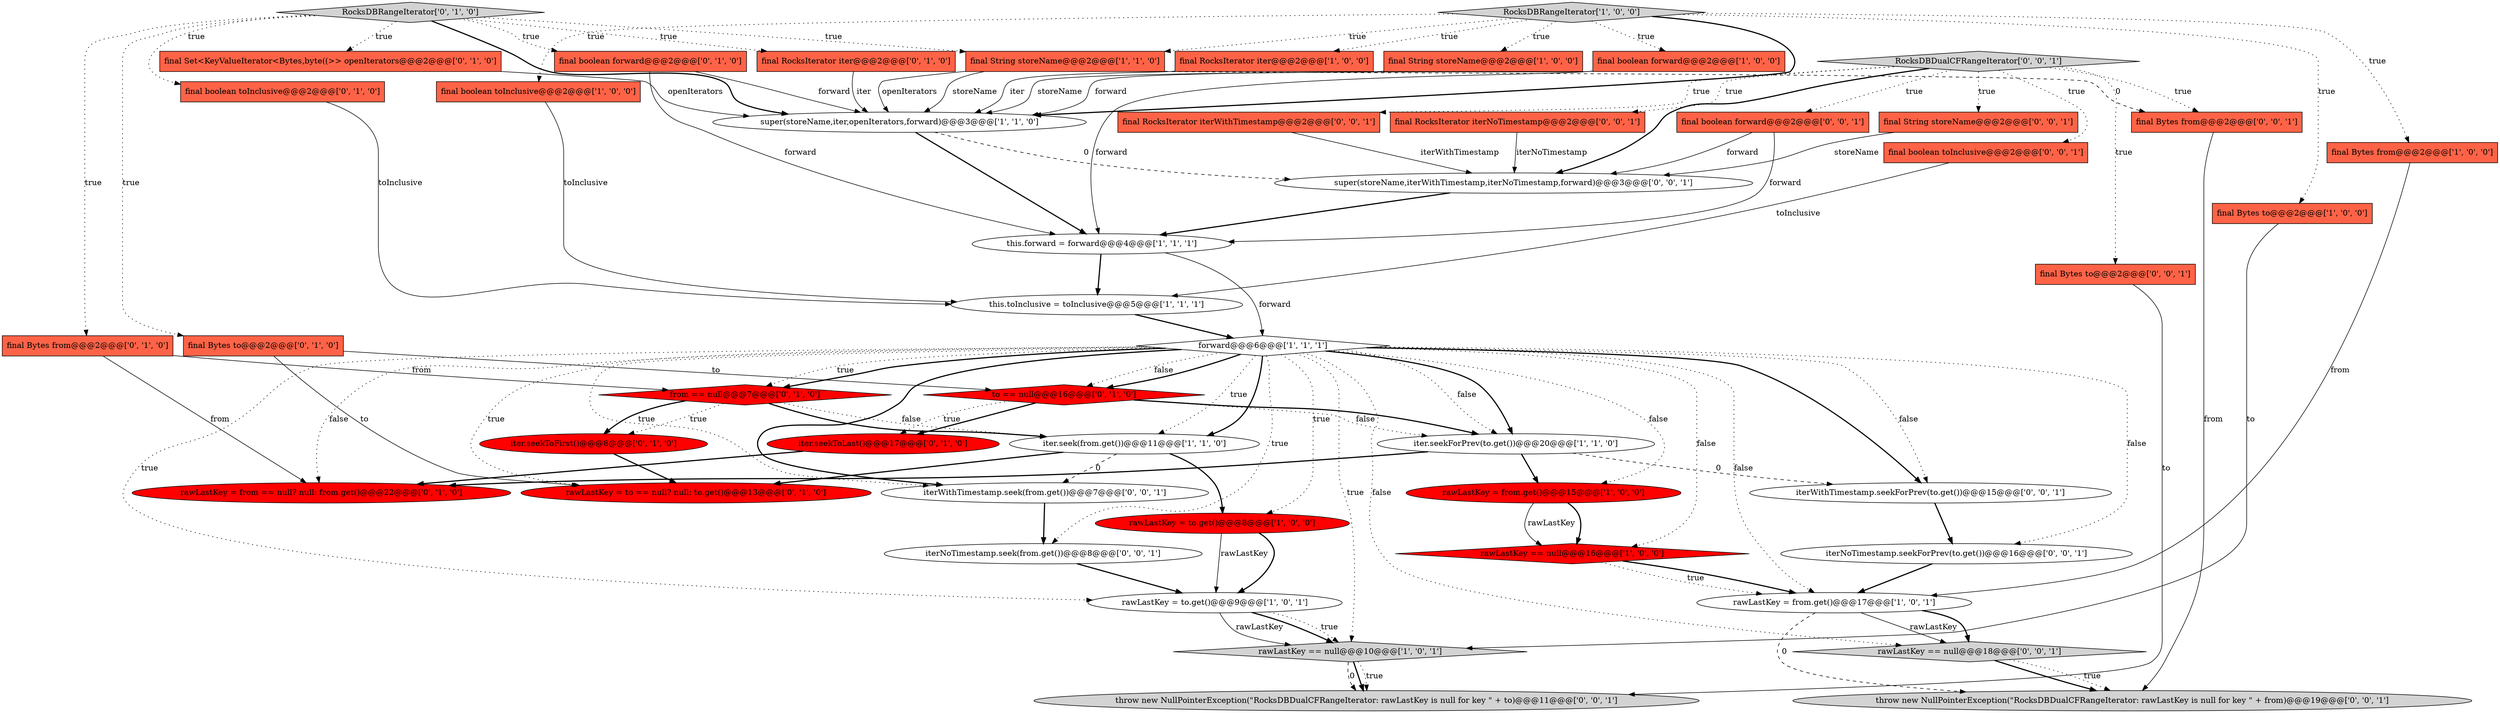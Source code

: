 digraph {
40 [style = filled, label = "throw new NullPointerException(\"RocksDBDualCFRangeIterator: rawLastKey is null for key \" + from)@@@19@@@['0', '0', '1']", fillcolor = lightgray, shape = ellipse image = "AAA0AAABBB3BBB"];
20 [style = filled, label = "RocksDBRangeIterator['0', '1', '0']", fillcolor = lightgray, shape = diamond image = "AAA0AAABBB2BBB"];
26 [style = filled, label = "rawLastKey = to == null? null: to.get()@@@13@@@['0', '1', '0']", fillcolor = red, shape = ellipse image = "AAA1AAABBB2BBB"];
29 [style = filled, label = "final Bytes to@@@2@@@['0', '1', '0']", fillcolor = tomato, shape = box image = "AAA0AAABBB2BBB"];
11 [style = filled, label = "final boolean toInclusive@@@2@@@['1', '0', '0']", fillcolor = tomato, shape = box image = "AAA0AAABBB1BBB"];
27 [style = filled, label = "final Bytes from@@@2@@@['0', '1', '0']", fillcolor = tomato, shape = box image = "AAA0AAABBB2BBB"];
23 [style = filled, label = "final boolean forward@@@2@@@['0', '1', '0']", fillcolor = tomato, shape = box image = "AAA0AAABBB2BBB"];
22 [style = filled, label = "final RocksIterator iter@@@2@@@['0', '1', '0']", fillcolor = tomato, shape = box image = "AAA0AAABBB2BBB"];
2 [style = filled, label = "rawLastKey = from.get()@@@17@@@['1', '0', '1']", fillcolor = white, shape = ellipse image = "AAA0AAABBB1BBB"];
44 [style = filled, label = "iterNoTimestamp.seekForPrev(to.get())@@@16@@@['0', '0', '1']", fillcolor = white, shape = ellipse image = "AAA0AAABBB3BBB"];
8 [style = filled, label = "final Bytes from@@@2@@@['1', '0', '0']", fillcolor = tomato, shape = box image = "AAA0AAABBB1BBB"];
14 [style = filled, label = "rawLastKey == null@@@16@@@['1', '0', '0']", fillcolor = red, shape = diamond image = "AAA1AAABBB1BBB"];
18 [style = filled, label = "forward@@@6@@@['1', '1', '1']", fillcolor = white, shape = diamond image = "AAA0AAABBB1BBB"];
3 [style = filled, label = "this.forward = forward@@@4@@@['1', '1', '1']", fillcolor = white, shape = ellipse image = "AAA0AAABBB1BBB"];
9 [style = filled, label = "this.toInclusive = toInclusive@@@5@@@['1', '1', '1']", fillcolor = white, shape = ellipse image = "AAA0AAABBB1BBB"];
31 [style = filled, label = "to == null@@@16@@@['0', '1', '0']", fillcolor = red, shape = diamond image = "AAA1AAABBB2BBB"];
30 [style = filled, label = "iter.seekToFirst()@@@8@@@['0', '1', '0']", fillcolor = red, shape = ellipse image = "AAA1AAABBB2BBB"];
46 [style = filled, label = "final String storeName@@@2@@@['0', '0', '1']", fillcolor = tomato, shape = box image = "AAA0AAABBB3BBB"];
6 [style = filled, label = "final Bytes to@@@2@@@['1', '0', '0']", fillcolor = tomato, shape = box image = "AAA0AAABBB1BBB"];
38 [style = filled, label = "rawLastKey == null@@@18@@@['0', '0', '1']", fillcolor = lightgray, shape = diamond image = "AAA0AAABBB3BBB"];
34 [style = filled, label = "final RocksIterator iterNoTimestamp@@@2@@@['0', '0', '1']", fillcolor = tomato, shape = box image = "AAA0AAABBB3BBB"];
0 [style = filled, label = "final RocksIterator iter@@@2@@@['1', '0', '0']", fillcolor = tomato, shape = box image = "AAA0AAABBB1BBB"];
12 [style = filled, label = "rawLastKey = to.get()@@@9@@@['1', '0', '1']", fillcolor = white, shape = ellipse image = "AAA0AAABBB1BBB"];
39 [style = filled, label = "iterWithTimestamp.seekForPrev(to.get())@@@15@@@['0', '0', '1']", fillcolor = white, shape = ellipse image = "AAA0AAABBB3BBB"];
45 [style = filled, label = "RocksDBDualCFRangeIterator['0', '0', '1']", fillcolor = lightgray, shape = diamond image = "AAA0AAABBB3BBB"];
48 [style = filled, label = "iterWithTimestamp.seek(from.get())@@@7@@@['0', '0', '1']", fillcolor = white, shape = ellipse image = "AAA0AAABBB3BBB"];
5 [style = filled, label = "final boolean forward@@@2@@@['1', '0', '0']", fillcolor = tomato, shape = box image = "AAA0AAABBB1BBB"];
21 [style = filled, label = "from == null@@@7@@@['0', '1', '0']", fillcolor = red, shape = diamond image = "AAA1AAABBB2BBB"];
24 [style = filled, label = "iter.seekToLast()@@@17@@@['0', '1', '0']", fillcolor = red, shape = ellipse image = "AAA1AAABBB2BBB"];
43 [style = filled, label = "final boolean forward@@@2@@@['0', '0', '1']", fillcolor = tomato, shape = box image = "AAA0AAABBB3BBB"];
7 [style = filled, label = "iter.seek(from.get())@@@11@@@['1', '1', '0']", fillcolor = white, shape = ellipse image = "AAA0AAABBB1BBB"];
42 [style = filled, label = "final RocksIterator iterWithTimestamp@@@2@@@['0', '0', '1']", fillcolor = tomato, shape = box image = "AAA0AAABBB3BBB"];
32 [style = filled, label = "rawLastKey = from == null? null: from.get()@@@22@@@['0', '1', '0']", fillcolor = red, shape = ellipse image = "AAA1AAABBB2BBB"];
47 [style = filled, label = "final Bytes from@@@2@@@['0', '0', '1']", fillcolor = tomato, shape = box image = "AAA0AAABBB3BBB"];
19 [style = filled, label = "rawLastKey = to.get()@@@8@@@['1', '0', '0']", fillcolor = red, shape = ellipse image = "AAA1AAABBB1BBB"];
4 [style = filled, label = "RocksDBRangeIterator['1', '0', '0']", fillcolor = lightgray, shape = diamond image = "AAA0AAABBB1BBB"];
1 [style = filled, label = "rawLastKey == null@@@10@@@['1', '0', '1']", fillcolor = lightgray, shape = diamond image = "AAA0AAABBB1BBB"];
16 [style = filled, label = "iter.seekForPrev(to.get())@@@20@@@['1', '1', '0']", fillcolor = white, shape = ellipse image = "AAA0AAABBB1BBB"];
25 [style = filled, label = "final boolean toInclusive@@@2@@@['0', '1', '0']", fillcolor = tomato, shape = box image = "AAA0AAABBB2BBB"];
17 [style = filled, label = "final String storeName@@@2@@@['1', '1', '0']", fillcolor = tomato, shape = box image = "AAA0AAABBB1BBB"];
36 [style = filled, label = "final boolean toInclusive@@@2@@@['0', '0', '1']", fillcolor = tomato, shape = box image = "AAA0AAABBB3BBB"];
28 [style = filled, label = "final Set<KeyValueIterator<Bytes,byte((>> openIterators@@@2@@@['0', '1', '0']", fillcolor = tomato, shape = box image = "AAA0AAABBB2BBB"];
37 [style = filled, label = "super(storeName,iterWithTimestamp,iterNoTimestamp,forward)@@@3@@@['0', '0', '1']", fillcolor = white, shape = ellipse image = "AAA0AAABBB3BBB"];
41 [style = filled, label = "final Bytes to@@@2@@@['0', '0', '1']", fillcolor = tomato, shape = box image = "AAA0AAABBB3BBB"];
13 [style = filled, label = "final String storeName@@@2@@@['1', '0', '0']", fillcolor = tomato, shape = box image = "AAA0AAABBB1BBB"];
15 [style = filled, label = "rawLastKey = from.get()@@@15@@@['1', '0', '0']", fillcolor = red, shape = ellipse image = "AAA1AAABBB1BBB"];
33 [style = filled, label = "iterNoTimestamp.seek(from.get())@@@8@@@['0', '0', '1']", fillcolor = white, shape = ellipse image = "AAA0AAABBB3BBB"];
10 [style = filled, label = "super(storeName,iter,openIterators,forward)@@@3@@@['1', '1', '0']", fillcolor = white, shape = ellipse image = "AAA0AAABBB1BBB"];
35 [style = filled, label = "throw new NullPointerException(\"RocksDBDualCFRangeIterator: rawLastKey is null for key \" + to)@@@11@@@['0', '0', '1']", fillcolor = lightgray, shape = ellipse image = "AAA0AAABBB3BBB"];
17->10 [style = solid, label="storeName"];
18->16 [style = dotted, label="false"];
25->9 [style = solid, label="toInclusive"];
24->32 [style = bold, label=""];
20->27 [style = dotted, label="true"];
21->30 [style = bold, label=""];
43->3 [style = solid, label="forward"];
37->3 [style = bold, label=""];
7->26 [style = bold, label=""];
17->47 [style = dashed, label="0"];
8->2 [style = solid, label="from"];
43->37 [style = solid, label="forward"];
22->10 [style = solid, label="iter"];
3->18 [style = solid, label="forward"];
45->42 [style = dotted, label="true"];
5->3 [style = solid, label="forward"];
36->9 [style = solid, label="toInclusive"];
19->12 [style = solid, label="rawLastKey"];
4->17 [style = dotted, label="true"];
18->31 [style = dotted, label="false"];
45->43 [style = dotted, label="true"];
38->40 [style = dotted, label="true"];
16->39 [style = dashed, label="0"];
44->2 [style = bold, label=""];
18->31 [style = bold, label=""];
14->2 [style = dotted, label="true"];
1->35 [style = dotted, label="true"];
19->12 [style = bold, label=""];
27->21 [style = solid, label="from"];
4->0 [style = dotted, label="true"];
30->26 [style = bold, label=""];
5->10 [style = solid, label="forward"];
7->48 [style = dashed, label="0"];
1->35 [style = bold, label=""];
16->32 [style = bold, label=""];
21->7 [style = dotted, label="false"];
18->32 [style = dotted, label="false"];
12->1 [style = bold, label=""];
4->13 [style = dotted, label="true"];
18->2 [style = dotted, label="false"];
0->10 [style = solid, label="iter"];
18->26 [style = dotted, label="true"];
21->30 [style = dotted, label="true"];
48->33 [style = bold, label=""];
47->40 [style = solid, label="from"];
21->7 [style = bold, label=""];
2->38 [style = solid, label="rawLastKey"];
18->44 [style = dotted, label="false"];
20->22 [style = dotted, label="true"];
18->7 [style = bold, label=""];
18->39 [style = dotted, label="false"];
4->10 [style = bold, label=""];
4->5 [style = dotted, label="true"];
29->26 [style = solid, label="to"];
20->25 [style = dotted, label="true"];
18->7 [style = dotted, label="true"];
1->35 [style = dashed, label="0"];
29->31 [style = solid, label="to"];
15->14 [style = bold, label=""];
45->46 [style = dotted, label="true"];
20->17 [style = dotted, label="true"];
18->33 [style = dotted, label="true"];
31->24 [style = bold, label=""];
23->3 [style = solid, label="forward"];
18->1 [style = dotted, label="true"];
18->19 [style = dotted, label="true"];
18->21 [style = dotted, label="true"];
4->11 [style = dotted, label="true"];
45->34 [style = dotted, label="true"];
33->12 [style = bold, label=""];
45->41 [style = dotted, label="true"];
46->37 [style = solid, label="storeName"];
11->9 [style = solid, label="toInclusive"];
3->9 [style = bold, label=""];
18->48 [style = bold, label=""];
9->18 [style = bold, label=""];
18->39 [style = bold, label=""];
20->23 [style = dotted, label="true"];
14->2 [style = bold, label=""];
18->21 [style = bold, label=""];
38->40 [style = bold, label=""];
7->19 [style = bold, label=""];
45->47 [style = dotted, label="true"];
18->14 [style = dotted, label="false"];
18->16 [style = bold, label=""];
4->6 [style = dotted, label="true"];
16->15 [style = bold, label=""];
15->14 [style = solid, label="rawLastKey"];
39->44 [style = bold, label=""];
17->10 [style = solid, label="openIterators"];
31->16 [style = bold, label=""];
31->16 [style = dotted, label="false"];
6->1 [style = solid, label="to"];
12->1 [style = dotted, label="true"];
4->8 [style = dotted, label="true"];
18->48 [style = dotted, label="true"];
10->3 [style = bold, label=""];
18->15 [style = dotted, label="false"];
42->37 [style = solid, label="iterWithTimestamp"];
20->10 [style = bold, label=""];
23->10 [style = solid, label="forward"];
2->38 [style = bold, label=""];
28->10 [style = solid, label="openIterators"];
12->1 [style = solid, label="rawLastKey"];
18->12 [style = dotted, label="true"];
20->28 [style = dotted, label="true"];
20->29 [style = dotted, label="true"];
41->35 [style = solid, label="to"];
27->32 [style = solid, label="from"];
45->36 [style = dotted, label="true"];
10->37 [style = dashed, label="0"];
13->10 [style = solid, label="storeName"];
31->24 [style = dotted, label="true"];
45->37 [style = bold, label=""];
2->40 [style = dashed, label="0"];
34->37 [style = solid, label="iterNoTimestamp"];
18->38 [style = dotted, label="false"];
}
